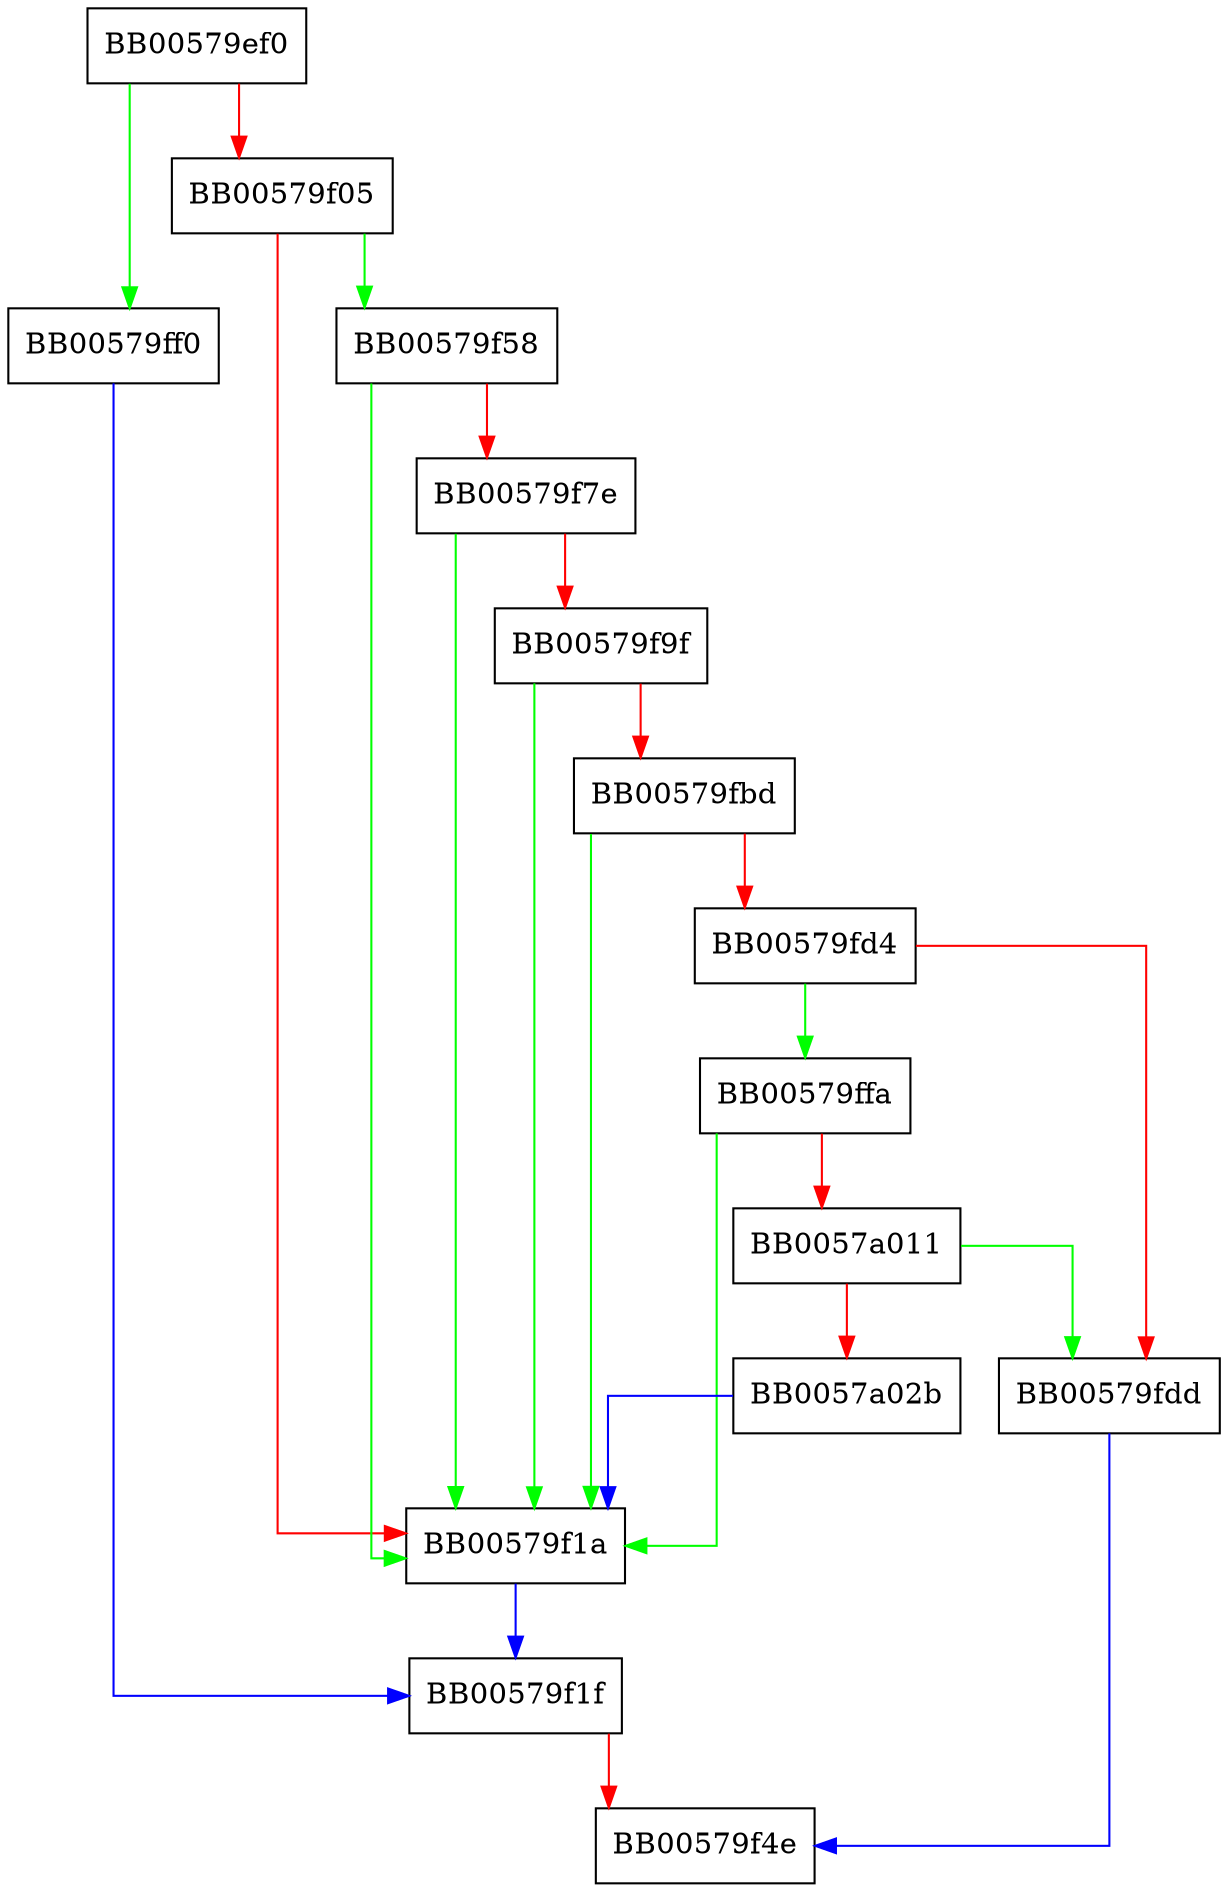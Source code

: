 digraph dh_param_print {
  node [shape="box"];
  graph [splines=ortho];
  BB00579ef0 -> BB00579ff0 [color="green"];
  BB00579ef0 -> BB00579f05 [color="red"];
  BB00579f05 -> BB00579f58 [color="green"];
  BB00579f05 -> BB00579f1a [color="red"];
  BB00579f1a -> BB00579f1f [color="blue"];
  BB00579f1f -> BB00579f4e [color="red"];
  BB00579f58 -> BB00579f1a [color="green"];
  BB00579f58 -> BB00579f7e [color="red"];
  BB00579f7e -> BB00579f1a [color="green"];
  BB00579f7e -> BB00579f9f [color="red"];
  BB00579f9f -> BB00579f1a [color="green"];
  BB00579f9f -> BB00579fbd [color="red"];
  BB00579fbd -> BB00579f1a [color="green"];
  BB00579fbd -> BB00579fd4 [color="red"];
  BB00579fd4 -> BB00579ffa [color="green"];
  BB00579fd4 -> BB00579fdd [color="red"];
  BB00579fdd -> BB00579f4e [color="blue"];
  BB00579ff0 -> BB00579f1f [color="blue"];
  BB00579ffa -> BB00579f1a [color="green"];
  BB00579ffa -> BB0057a011 [color="red"];
  BB0057a011 -> BB00579fdd [color="green"];
  BB0057a011 -> BB0057a02b [color="red"];
  BB0057a02b -> BB00579f1a [color="blue"];
}